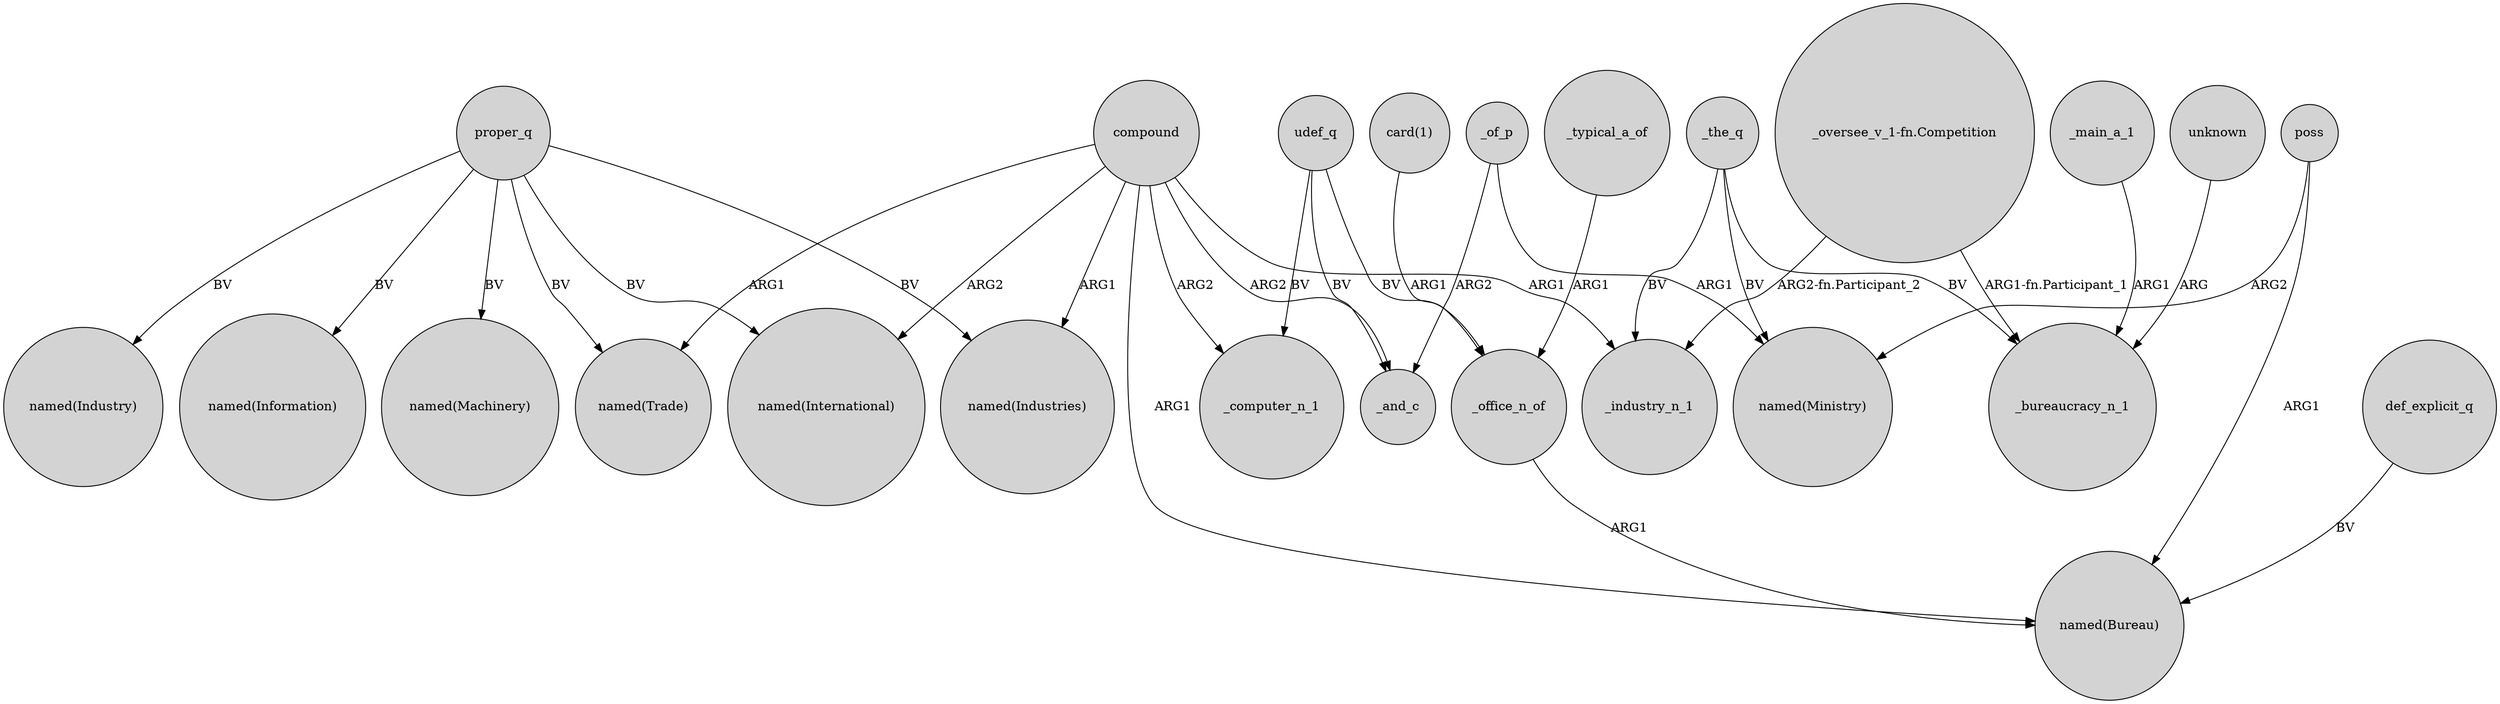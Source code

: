 digraph {
	node [shape=circle style=filled]
	proper_q -> "named(Industries)" [label=BV]
	compound -> "named(Bureau)" [label=ARG1]
	_of_p -> _and_c [label=ARG2]
	"card(1)" -> _office_n_of [label=ARG1]
	unknown -> _bureaucracy_n_1 [label=ARG]
	proper_q -> "named(Industry)" [label=BV]
	compound -> "named(Industries)" [label=ARG1]
	compound -> _computer_n_1 [label=ARG2]
	"_oversee_v_1-fn.Competition" -> _industry_n_1 [label="ARG2-fn.Participant_2"]
	_the_q -> _bureaucracy_n_1 [label=BV]
	_office_n_of -> "named(Bureau)" [label=ARG1]
	udef_q -> _and_c [label=BV]
	poss -> "named(Ministry)" [label=ARG2]
	compound -> _and_c [label=ARG2]
	compound -> _industry_n_1 [label=ARG1]
	compound -> "named(Trade)" [label=ARG1]
	def_explicit_q -> "named(Bureau)" [label=BV]
	proper_q -> "named(Trade)" [label=BV]
	proper_q -> "named(International)" [label=BV]
	_typical_a_of -> _office_n_of [label=ARG1]
	udef_q -> _computer_n_1 [label=BV]
	udef_q -> _office_n_of [label=BV]
	_the_q -> "named(Ministry)" [label=BV]
	_main_a_1 -> _bureaucracy_n_1 [label=ARG1]
	proper_q -> "named(Information)" [label=BV]
	compound -> "named(International)" [label=ARG2]
	poss -> "named(Bureau)" [label=ARG1]
	"_oversee_v_1-fn.Competition" -> _bureaucracy_n_1 [label="ARG1-fn.Participant_1"]
	_the_q -> _industry_n_1 [label=BV]
	proper_q -> "named(Machinery)" [label=BV]
	_of_p -> "named(Ministry)" [label=ARG1]
}
